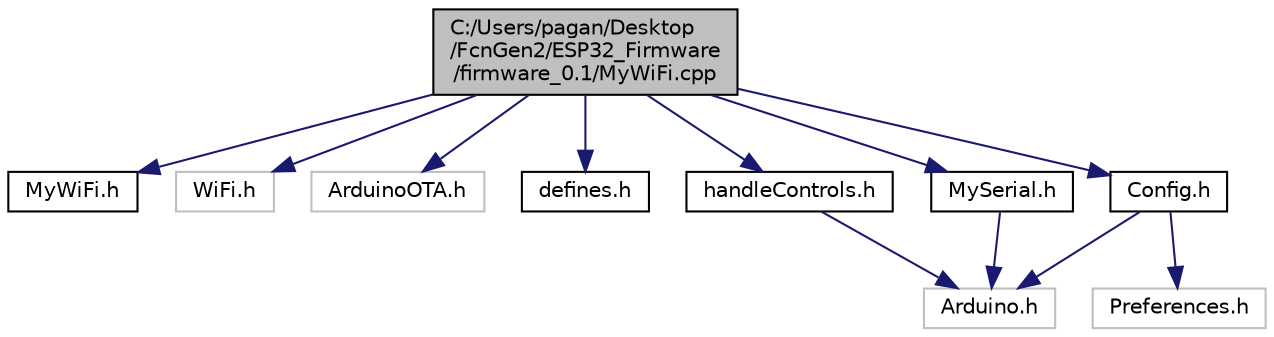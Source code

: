 digraph "C:/Users/pagan/Desktop/FcnGen2/ESP32_Firmware/firmware_0.1/MyWiFi.cpp"
{
  edge [fontname="Helvetica",fontsize="10",labelfontname="Helvetica",labelfontsize="10"];
  node [fontname="Helvetica",fontsize="10",shape=record];
  Node0 [label="C:/Users/pagan/Desktop\l/FcnGen2/ESP32_Firmware\l/firmware_0.1/MyWiFi.cpp",height=0.2,width=0.4,color="black", fillcolor="grey75", style="filled", fontcolor="black"];
  Node0 -> Node1 [color="midnightblue",fontsize="10",style="solid",fontname="Helvetica"];
  Node1 [label="MyWiFi.h",height=0.2,width=0.4,color="black", fillcolor="white", style="filled",URL="$_my_wi_fi_8h.html"];
  Node0 -> Node2 [color="midnightblue",fontsize="10",style="solid",fontname="Helvetica"];
  Node2 [label="WiFi.h",height=0.2,width=0.4,color="grey75", fillcolor="white", style="filled"];
  Node0 -> Node3 [color="midnightblue",fontsize="10",style="solid",fontname="Helvetica"];
  Node3 [label="ArduinoOTA.h",height=0.2,width=0.4,color="grey75", fillcolor="white", style="filled"];
  Node0 -> Node4 [color="midnightblue",fontsize="10",style="solid",fontname="Helvetica"];
  Node4 [label="defines.h",height=0.2,width=0.4,color="black", fillcolor="white", style="filled",URL="$defines_8h.html"];
  Node0 -> Node5 [color="midnightblue",fontsize="10",style="solid",fontname="Helvetica"];
  Node5 [label="Config.h",height=0.2,width=0.4,color="black", fillcolor="white", style="filled",URL="$_config_8h.html"];
  Node5 -> Node6 [color="midnightblue",fontsize="10",style="solid",fontname="Helvetica"];
  Node6 [label="Arduino.h",height=0.2,width=0.4,color="grey75", fillcolor="white", style="filled"];
  Node5 -> Node7 [color="midnightblue",fontsize="10",style="solid",fontname="Helvetica"];
  Node7 [label="Preferences.h",height=0.2,width=0.4,color="grey75", fillcolor="white", style="filled"];
  Node0 -> Node8 [color="midnightblue",fontsize="10",style="solid",fontname="Helvetica"];
  Node8 [label="handleControls.h",height=0.2,width=0.4,color="black", fillcolor="white", style="filled",URL="$handle_controls_8h.html"];
  Node8 -> Node6 [color="midnightblue",fontsize="10",style="solid",fontname="Helvetica"];
  Node0 -> Node9 [color="midnightblue",fontsize="10",style="solid",fontname="Helvetica"];
  Node9 [label="MySerial.h",height=0.2,width=0.4,color="black", fillcolor="white", style="filled",URL="$_my_serial_8h.html"];
  Node9 -> Node6 [color="midnightblue",fontsize="10",style="solid",fontname="Helvetica"];
}
